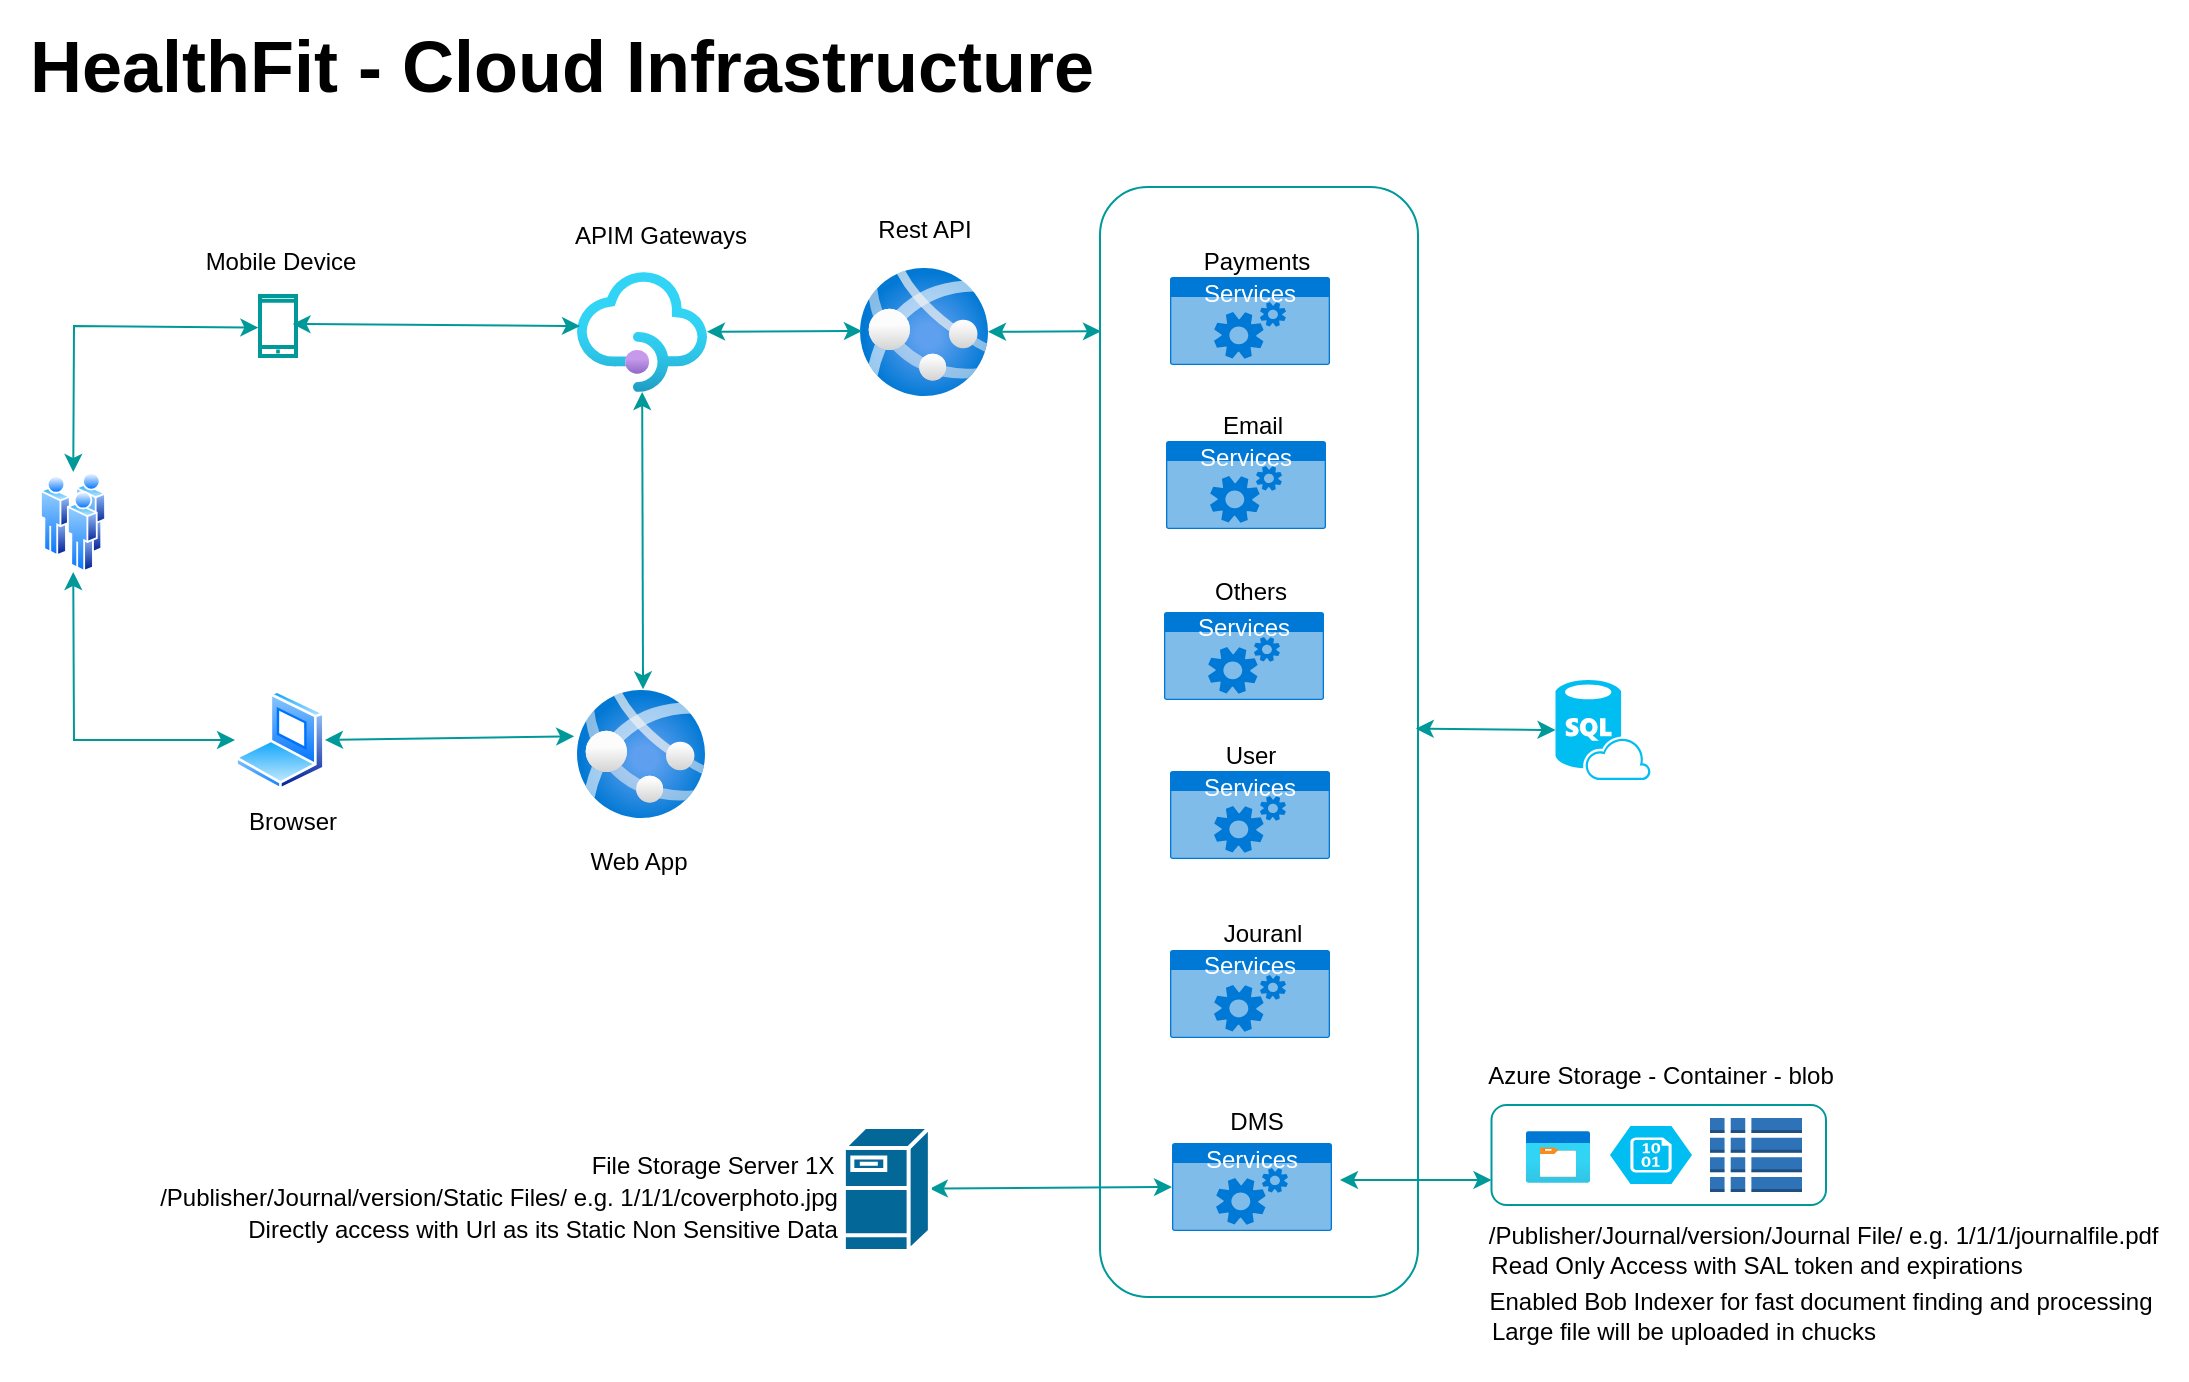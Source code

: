 <mxfile version="21.3.5" type="device">
  <diagram name="Page-1" id="9zt_uhlV35OjN0zecJz6">
    <mxGraphModel dx="1674" dy="764" grid="1" gridSize="10" guides="1" tooltips="1" connect="1" arrows="1" fold="1" page="1" pageScale="1" pageWidth="850" pageHeight="1100" math="0" shadow="0">
      <root>
        <mxCell id="0" />
        <mxCell id="1" parent="0" />
        <mxCell id="bHNSuGKCr-GM2xsOopNB-62" value="" style="endArrow=classic;startArrow=classic;html=1;rounded=0;fillColor=#3399FF;strokeColor=#009999;entryX=0;entryY=0.5;entryDx=0;entryDy=0;" parent="1" source="bHNSuGKCr-GM2xsOopNB-126" target="bHNSuGKCr-GM2xsOopNB-130" edge="1">
          <mxGeometry width="50" height="50" relative="1" as="geometry">
            <mxPoint x="40" y="536" as="sourcePoint" />
            <mxPoint x="80" y="580" as="targetPoint" />
            <Array as="points">
              <mxPoint x="87" y="500" />
            </Array>
          </mxGeometry>
        </mxCell>
        <mxCell id="bHNSuGKCr-GM2xsOopNB-126" value="" style="image;aspect=fixed;perimeter=ellipsePerimeter;html=1;align=center;shadow=0;dashed=0;spacingTop=3;image=img/lib/active_directory/users.svg;strokeColor=#009999;" parent="1" vertex="1">
          <mxGeometry x="70" y="366" width="33" height="50" as="geometry" />
        </mxCell>
        <mxCell id="bHNSuGKCr-GM2xsOopNB-134" value="" style="image;aspect=fixed;html=1;points=[];align=center;fontSize=12;image=img/lib/azure2/compute/App_Services.svg;" parent="1" vertex="1">
          <mxGeometry x="338.5" y="475" width="64" height="64" as="geometry" />
        </mxCell>
        <mxCell id="bHNSuGKCr-GM2xsOopNB-135" value="" style="image;aspect=fixed;html=1;points=[];align=center;fontSize=12;image=img/lib/azure2/compute/App_Services.svg;" parent="1" vertex="1">
          <mxGeometry x="480" y="264" width="64" height="64" as="geometry" />
        </mxCell>
        <mxCell id="bHNSuGKCr-GM2xsOopNB-136" value="" style="image;aspect=fixed;html=1;points=[];align=center;fontSize=12;image=img/lib/azure2/app_services/API_Management_Services.svg;" parent="1" vertex="1">
          <mxGeometry x="338.5" y="266" width="65" height="60" as="geometry" />
        </mxCell>
        <mxCell id="bHNSuGKCr-GM2xsOopNB-129" value="" style="html=1;verticalLabelPosition=bottom;align=center;labelBackgroundColor=#ffffff;verticalAlign=top;strokeWidth=2;strokeColor=#009999;shadow=0;dashed=0;shape=mxgraph.ios7.icons.smartphone;" parent="1" vertex="1">
          <mxGeometry x="180" y="278" width="18" height="30" as="geometry" />
        </mxCell>
        <mxCell id="bHNSuGKCr-GM2xsOopNB-130" value="" style="image;aspect=fixed;perimeter=ellipsePerimeter;html=1;align=center;shadow=0;dashed=0;spacingTop=3;image=img/lib/active_directory/laptop_client.svg;strokeColor=#009999;" parent="1" vertex="1">
          <mxGeometry x="167.5" y="475" width="45" height="50" as="geometry" />
        </mxCell>
        <mxCell id="bHNSuGKCr-GM2xsOopNB-206" value="" style="verticalLabelPosition=bottom;html=1;verticalAlign=top;align=center;strokeColor=none;fillColor=#00BEF2;shape=mxgraph.azure.sql_database_sql_azure;" parent="1" vertex="1">
          <mxGeometry x="827.75" y="470" width="47.5" height="50" as="geometry" />
        </mxCell>
        <mxCell id="XOguo-oPfblvn3olAEpq-1" value="&lt;font style=&quot;font-size: 36px;&quot;&gt;HealthFit - Cloud Infrastructure&lt;/font&gt;" style="text;html=1;strokeColor=none;fillColor=none;align=center;verticalAlign=middle;whiteSpace=wrap;rounded=0;fontStyle=1" parent="1" vertex="1">
          <mxGeometry x="50" y="130" width="561.57" height="65" as="geometry" />
        </mxCell>
        <mxCell id="XOguo-oPfblvn3olAEpq-6" value="" style="endArrow=classic;startArrow=classic;html=1;rounded=0;fillColor=#3399FF;strokeColor=#009999;entryX=-0.045;entryY=0.527;entryDx=0;entryDy=0;entryPerimeter=0;" parent="1" source="bHNSuGKCr-GM2xsOopNB-126" target="bHNSuGKCr-GM2xsOopNB-129" edge="1">
          <mxGeometry width="50" height="50" relative="1" as="geometry">
            <mxPoint x="150" y="322" as="sourcePoint" />
            <mxPoint x="190" y="366" as="targetPoint" />
            <Array as="points">
              <mxPoint x="87" y="293" />
            </Array>
          </mxGeometry>
        </mxCell>
        <mxCell id="XOguo-oPfblvn3olAEpq-7" value="" style="endArrow=classic;startArrow=classic;html=1;rounded=0;fillColor=#3399FF;strokeColor=#009999;exitX=0.904;exitY=0.467;exitDx=0;exitDy=0;exitPerimeter=0;entryX=0.023;entryY=0.45;entryDx=0;entryDy=0;entryPerimeter=0;" parent="1" source="bHNSuGKCr-GM2xsOopNB-129" target="bHNSuGKCr-GM2xsOopNB-136" edge="1">
          <mxGeometry width="50" height="50" relative="1" as="geometry">
            <mxPoint x="160" y="332" as="sourcePoint" />
            <mxPoint x="200" y="376" as="targetPoint" />
            <Array as="points" />
          </mxGeometry>
        </mxCell>
        <mxCell id="XOguo-oPfblvn3olAEpq-8" value="" style="endArrow=classic;startArrow=classic;html=1;rounded=0;fillColor=#3399FF;strokeColor=#009999;entryX=-0.022;entryY=0.361;entryDx=0;entryDy=0;entryPerimeter=0;exitX=1;exitY=0.5;exitDx=0;exitDy=0;" parent="1" source="bHNSuGKCr-GM2xsOopNB-130" target="bHNSuGKCr-GM2xsOopNB-134" edge="1">
          <mxGeometry width="50" height="50" relative="1" as="geometry">
            <mxPoint x="170" y="342" as="sourcePoint" />
            <mxPoint x="210" y="386" as="targetPoint" />
            <Array as="points" />
          </mxGeometry>
        </mxCell>
        <mxCell id="XOguo-oPfblvn3olAEpq-9" value="" style="endArrow=classic;startArrow=classic;html=1;rounded=0;fillColor=#3399FF;strokeColor=#009999;entryX=0.516;entryY=-0.005;entryDx=0;entryDy=0;entryPerimeter=0;" parent="1" source="bHNSuGKCr-GM2xsOopNB-136" target="bHNSuGKCr-GM2xsOopNB-134" edge="1">
          <mxGeometry width="50" height="50" relative="1" as="geometry">
            <mxPoint x="180" y="352" as="sourcePoint" />
            <mxPoint x="220" y="396" as="targetPoint" />
            <Array as="points" />
          </mxGeometry>
        </mxCell>
        <mxCell id="XOguo-oPfblvn3olAEpq-10" value="" style="endArrow=classic;startArrow=classic;html=1;rounded=0;fillColor=#3399FF;strokeColor=#009999;exitX=0.015;exitY=0.492;exitDx=0;exitDy=0;exitPerimeter=0;" parent="1" source="bHNSuGKCr-GM2xsOopNB-135" target="bHNSuGKCr-GM2xsOopNB-136" edge="1">
          <mxGeometry width="50" height="50" relative="1" as="geometry">
            <mxPoint x="190" y="362" as="sourcePoint" />
            <mxPoint x="230" y="406" as="targetPoint" />
            <Array as="points" />
          </mxGeometry>
        </mxCell>
        <mxCell id="XOguo-oPfblvn3olAEpq-27" value="Mobile Device" style="text;html=1;align=center;verticalAlign=middle;resizable=0;points=[];autosize=1;strokeColor=#;fillColor=none;" parent="1" vertex="1">
          <mxGeometry x="140" y="246" width="100" height="30" as="geometry" />
        </mxCell>
        <mxCell id="XOguo-oPfblvn3olAEpq-28" value="Browser" style="text;html=1;align=center;verticalAlign=middle;resizable=0;points=[];autosize=1;strokeColor=#;fillColor=none;" parent="1" vertex="1">
          <mxGeometry x="161" y="526" width="70" height="30" as="geometry" />
        </mxCell>
        <mxCell id="XOguo-oPfblvn3olAEpq-29" value="APIM Gateways" style="text;html=1;align=center;verticalAlign=middle;resizable=0;points=[];autosize=1;strokeColor=#;fillColor=none;" parent="1" vertex="1">
          <mxGeometry x="325" y="233" width="110" height="30" as="geometry" />
        </mxCell>
        <mxCell id="XOguo-oPfblvn3olAEpq-30" value="Web App" style="text;html=1;align=center;verticalAlign=middle;resizable=0;points=[];autosize=1;strokeColor=#;fillColor=none;" parent="1" vertex="1">
          <mxGeometry x="333.5" y="546" width="70" height="30" as="geometry" />
        </mxCell>
        <mxCell id="XOguo-oPfblvn3olAEpq-31" value="Rest API" style="text;html=1;align=center;verticalAlign=middle;resizable=0;points=[];autosize=1;strokeColor=#;fillColor=none;" parent="1" vertex="1">
          <mxGeometry x="477" y="230" width="70" height="30" as="geometry" />
        </mxCell>
        <mxCell id="KuKekF5oROK9fIX61lcE-1" value="" style="group" parent="1" vertex="1" connectable="0">
          <mxGeometry x="600" y="223.5" width="159" height="555" as="geometry" />
        </mxCell>
        <mxCell id="KuKekF5oROK9fIX61lcE-2" value="" style="rounded=1;whiteSpace=wrap;html=1;strokeColor=#009999;" parent="KuKekF5oROK9fIX61lcE-1" vertex="1">
          <mxGeometry width="159" height="555" as="geometry" />
        </mxCell>
        <mxCell id="KuKekF5oROK9fIX61lcE-3" value="Services" style="html=1;whiteSpace=wrap;strokeColor=none;fillColor=#0079D6;labelPosition=center;verticalLabelPosition=middle;verticalAlign=top;align=center;fontSize=12;outlineConnect=0;spacingTop=-6;fontColor=#FFFFFF;sketch=0;shape=mxgraph.sitemap.services;" parent="KuKekF5oROK9fIX61lcE-1" vertex="1">
          <mxGeometry x="35" y="292" width="80" height="44" as="geometry" />
        </mxCell>
        <mxCell id="KuKekF5oROK9fIX61lcE-4" value="Services" style="html=1;whiteSpace=wrap;strokeColor=none;fillColor=#0079D6;labelPosition=center;verticalLabelPosition=middle;verticalAlign=top;align=center;fontSize=12;outlineConnect=0;spacingTop=-6;fontColor=#FFFFFF;sketch=0;shape=mxgraph.sitemap.services;" parent="KuKekF5oROK9fIX61lcE-1" vertex="1">
          <mxGeometry x="35" y="381.5" width="80" height="44" as="geometry" />
        </mxCell>
        <mxCell id="KuKekF5oROK9fIX61lcE-5" value="Services" style="html=1;whiteSpace=wrap;strokeColor=none;fillColor=#0079D6;labelPosition=center;verticalLabelPosition=middle;verticalAlign=top;align=center;fontSize=12;outlineConnect=0;spacingTop=-6;fontColor=#FFFFFF;sketch=0;shape=mxgraph.sitemap.services;" parent="KuKekF5oROK9fIX61lcE-1" vertex="1">
          <mxGeometry x="36" y="478" width="80" height="44" as="geometry" />
        </mxCell>
        <mxCell id="KuKekF5oROK9fIX61lcE-6" value="User" style="text;html=1;align=center;verticalAlign=middle;resizable=0;points=[];autosize=1;strokeColor=#;fillColor=none;" parent="KuKekF5oROK9fIX61lcE-1" vertex="1">
          <mxGeometry x="50" y="269" width="50" height="30" as="geometry" />
        </mxCell>
        <mxCell id="KuKekF5oROK9fIX61lcE-7" value="Jouranl" style="text;html=1;align=center;verticalAlign=middle;resizable=0;points=[];autosize=1;strokeColor=#;fillColor=none;" parent="KuKekF5oROK9fIX61lcE-1" vertex="1">
          <mxGeometry x="51" y="358.5" width="60" height="30" as="geometry" />
        </mxCell>
        <mxCell id="KuKekF5oROK9fIX61lcE-8" value="DMS" style="text;html=1;align=center;verticalAlign=middle;resizable=0;points=[];autosize=1;strokeColor=#;fillColor=none;" parent="KuKekF5oROK9fIX61lcE-1" vertex="1">
          <mxGeometry x="53" y="452" width="50" height="30" as="geometry" />
        </mxCell>
        <mxCell id="KuKekF5oROK9fIX61lcE-9" value="Services" style="html=1;whiteSpace=wrap;strokeColor=none;fillColor=#0079D6;labelPosition=center;verticalLabelPosition=middle;verticalAlign=top;align=center;fontSize=12;outlineConnect=0;spacingTop=-6;fontColor=#FFFFFF;sketch=0;shape=mxgraph.sitemap.services;" parent="KuKekF5oROK9fIX61lcE-1" vertex="1">
          <mxGeometry x="32" y="212.5" width="80" height="44" as="geometry" />
        </mxCell>
        <mxCell id="KuKekF5oROK9fIX61lcE-10" value="Others" style="text;html=1;align=center;verticalAlign=middle;resizable=0;points=[];autosize=1;strokeColor=#;fillColor=none;" parent="KuKekF5oROK9fIX61lcE-1" vertex="1">
          <mxGeometry x="45" y="187.5" width="60" height="30" as="geometry" />
        </mxCell>
        <mxCell id="KuKekF5oROK9fIX61lcE-11" value="Services" style="html=1;whiteSpace=wrap;strokeColor=none;fillColor=#0079D6;labelPosition=center;verticalLabelPosition=middle;verticalAlign=top;align=center;fontSize=12;outlineConnect=0;spacingTop=-6;fontColor=#FFFFFF;sketch=0;shape=mxgraph.sitemap.services;" parent="KuKekF5oROK9fIX61lcE-1" vertex="1">
          <mxGeometry x="33" y="127" width="80" height="44" as="geometry" />
        </mxCell>
        <mxCell id="KuKekF5oROK9fIX61lcE-12" value="Email" style="text;html=1;align=center;verticalAlign=middle;resizable=0;points=[];autosize=1;strokeColor=#;fillColor=none;" parent="KuKekF5oROK9fIX61lcE-1" vertex="1">
          <mxGeometry x="51" y="104" width="50" height="30" as="geometry" />
        </mxCell>
        <mxCell id="KuKekF5oROK9fIX61lcE-13" value="Services" style="html=1;whiteSpace=wrap;strokeColor=none;fillColor=#0079D6;labelPosition=center;verticalLabelPosition=middle;verticalAlign=top;align=center;fontSize=12;outlineConnect=0;spacingTop=-6;fontColor=#FFFFFF;sketch=0;shape=mxgraph.sitemap.services;" parent="KuKekF5oROK9fIX61lcE-1" vertex="1">
          <mxGeometry x="35" y="45" width="80" height="44" as="geometry" />
        </mxCell>
        <mxCell id="KuKekF5oROK9fIX61lcE-14" value="Payments" style="text;html=1;align=center;verticalAlign=middle;resizable=0;points=[];autosize=1;strokeColor=#;fillColor=none;" parent="KuKekF5oROK9fIX61lcE-1" vertex="1">
          <mxGeometry x="38" y="22" width="80" height="30" as="geometry" />
        </mxCell>
        <mxCell id="KuKekF5oROK9fIX61lcE-21" value="" style="endArrow=classic;startArrow=classic;html=1;rounded=0;fillColor=#3399FF;strokeColor=#009999;exitX=0.003;exitY=0.13;exitDx=0;exitDy=0;exitPerimeter=0;" parent="1" source="KuKekF5oROK9fIX61lcE-2" target="bHNSuGKCr-GM2xsOopNB-135" edge="1">
          <mxGeometry width="50" height="50" relative="1" as="geometry">
            <mxPoint x="567" y="366" as="sourcePoint" />
            <mxPoint x="490" y="367" as="targetPoint" />
            <Array as="points" />
          </mxGeometry>
        </mxCell>
        <mxCell id="KuKekF5oROK9fIX61lcE-22" value="" style="endArrow=classic;startArrow=classic;html=1;rounded=0;fillColor=#3399FF;strokeColor=#009999;exitX=0;exitY=0.5;exitDx=0;exitDy=0;exitPerimeter=0;entryX=0.993;entryY=0.488;entryDx=0;entryDy=0;entryPerimeter=0;" parent="1" source="bHNSuGKCr-GM2xsOopNB-206" target="KuKekF5oROK9fIX61lcE-2" edge="1">
          <mxGeometry width="50" height="50" relative="1" as="geometry">
            <mxPoint x="907" y="430" as="sourcePoint" />
            <mxPoint x="830" y="431" as="targetPoint" />
            <Array as="points" />
          </mxGeometry>
        </mxCell>
        <mxCell id="KuKekF5oROK9fIX61lcE-23" value="" style="endArrow=classic;startArrow=classic;html=1;rounded=0;fillColor=#3399FF;strokeColor=#009999;exitX=0;exitY=0.5;exitDx=0;exitDy=0;exitPerimeter=0;" parent="1" source="KuKekF5oROK9fIX61lcE-5" target="bHNSuGKCr-GM2xsOopNB-139" edge="1">
          <mxGeometry width="50" height="50" relative="1" as="geometry">
            <mxPoint x="510" y="621" as="sourcePoint" />
            <mxPoint x="440" y="620" as="targetPoint" />
            <Array as="points" />
          </mxGeometry>
        </mxCell>
        <mxCell id="KuKekF5oROK9fIX61lcE-24" value="" style="group" parent="1" vertex="1" connectable="0">
          <mxGeometry x="780" y="652.5" width="362.75" height="167.5" as="geometry" />
        </mxCell>
        <mxCell id="bHNSuGKCr-GM2xsOopNB-157" value="Enabled Bob Indexer for fast document finding and processing" style="text;html=1;align=center;verticalAlign=middle;resizable=0;points=[];autosize=1;strokeColor=#;fillColor=none;" parent="KuKekF5oROK9fIX61lcE-24" vertex="1">
          <mxGeometry y="113" width="360" height="30" as="geometry" />
        </mxCell>
        <mxCell id="bHNSuGKCr-GM2xsOopNB-149" value="/Publisher/Journal/version/Journal File/ e.g. 1/1/1/journalfile.pdf&amp;nbsp;" style="text;html=1;align=center;verticalAlign=middle;resizable=0;points=[];autosize=1;strokeColor=#;fillColor=none;" parent="KuKekF5oROK9fIX61lcE-24" vertex="1">
          <mxGeometry x="2.75" y="80" width="360" height="30" as="geometry" />
        </mxCell>
        <mxCell id="bHNSuGKCr-GM2xsOopNB-151" value="Read Only Access with SAL token and expirations" style="text;html=1;align=center;verticalAlign=middle;resizable=0;points=[];autosize=1;strokeColor=#;fillColor=none;" parent="KuKekF5oROK9fIX61lcE-24" vertex="1">
          <mxGeometry x="2.75" y="95.75" width="290" height="30" as="geometry" />
        </mxCell>
        <mxCell id="bHNSuGKCr-GM2xsOopNB-185" value="Azure Storage - Container - blob" style="text;html=1;align=center;verticalAlign=middle;resizable=0;points=[];autosize=1;strokeColor=#;fillColor=none;" parent="KuKekF5oROK9fIX61lcE-24" vertex="1">
          <mxGeometry width="200" height="30" as="geometry" />
        </mxCell>
        <mxCell id="XOguo-oPfblvn3olAEpq-25" value="" style="group" parent="KuKekF5oROK9fIX61lcE-24" vertex="1" connectable="0">
          <mxGeometry x="15.75" y="30" width="167.25" height="50" as="geometry" />
        </mxCell>
        <mxCell id="bHNSuGKCr-GM2xsOopNB-152" value="" style="rounded=1;whiteSpace=wrap;html=1;strokeColor=#009999;" parent="XOguo-oPfblvn3olAEpq-25" vertex="1">
          <mxGeometry width="167.25" height="50" as="geometry" />
        </mxCell>
        <mxCell id="XOguo-oPfblvn3olAEpq-22" value="" style="image;aspect=fixed;html=1;points=[];align=center;fontSize=12;image=img/lib/azure2/general/Storage_Container.svg;" parent="XOguo-oPfblvn3olAEpq-25" vertex="1">
          <mxGeometry x="17.25" y="13" width="32" height="26" as="geometry" />
        </mxCell>
        <mxCell id="XOguo-oPfblvn3olAEpq-23" value="" style="verticalLabelPosition=bottom;html=1;verticalAlign=top;align=center;strokeColor=none;fillColor=#00BEF2;shape=mxgraph.azure.storage_blob;" parent="XOguo-oPfblvn3olAEpq-25" vertex="1">
          <mxGeometry x="59.25" y="10.5" width="41" height="29" as="geometry" />
        </mxCell>
        <mxCell id="XOguo-oPfblvn3olAEpq-24" value="" style="outlineConnect=0;dashed=0;verticalLabelPosition=bottom;verticalAlign=top;align=center;html=1;shape=mxgraph.aws3.global_secondary_index;fillColor=#2E73B8;gradientColor=none;" parent="XOguo-oPfblvn3olAEpq-25" vertex="1">
          <mxGeometry x="109.25" y="6.5" width="46" height="37" as="geometry" />
        </mxCell>
        <mxCell id="5ZlM1oaONODhOTickGu2-1" value="Large file will be uploaded in chucks" style="text;html=1;strokeColor=none;fillColor=none;align=center;verticalAlign=middle;whiteSpace=wrap;rounded=0;" vertex="1" parent="KuKekF5oROK9fIX61lcE-24">
          <mxGeometry y="128.5" width="224" height="30" as="geometry" />
        </mxCell>
        <mxCell id="KuKekF5oROK9fIX61lcE-25" value="" style="endArrow=classic;startArrow=classic;html=1;rounded=0;fillColor=#3399FF;strokeColor=#009999;entryX=0;entryY=0.75;entryDx=0;entryDy=0;" parent="1" target="bHNSuGKCr-GM2xsOopNB-152" edge="1">
          <mxGeometry width="50" height="50" relative="1" as="geometry">
            <mxPoint x="720" y="720" as="sourcePoint" />
            <mxPoint x="538" y="734" as="targetPoint" />
            <Array as="points" />
          </mxGeometry>
        </mxCell>
        <mxCell id="KuKekF5oROK9fIX61lcE-26" value="" style="group" parent="1" vertex="1" connectable="0">
          <mxGeometry x="119.0" y="693.5" width="395.93" height="66.5" as="geometry" />
        </mxCell>
        <mxCell id="bHNSuGKCr-GM2xsOopNB-137" value="File Storage Server 1X" style="text;html=1;align=center;verticalAlign=middle;resizable=0;points=[];autosize=1;strokeColor=#;fillColor=none;" parent="KuKekF5oROK9fIX61lcE-26" vertex="1">
          <mxGeometry x="217" y="4.5" width="140" height="30" as="geometry" />
        </mxCell>
        <mxCell id="bHNSuGKCr-GM2xsOopNB-138" value="Directly access with Url as its Static Non Sensitive Data" style="text;html=1;align=center;verticalAlign=middle;resizable=0;points=[];autosize=1;strokeColor=#;fillColor=none;" parent="KuKekF5oROK9fIX61lcE-26" vertex="1">
          <mxGeometry x="42" y="36.5" width="320" height="30" as="geometry" />
        </mxCell>
        <mxCell id="bHNSuGKCr-GM2xsOopNB-139" value="" style="shape=mxgraph.cisco.servers.fileserver;html=1;pointerEvents=1;dashed=0;fillColor=#036897;strokeColor=#ffffff;strokeWidth=2;verticalLabelPosition=bottom;verticalAlign=top;align=center;outlineConnect=0;" parent="KuKekF5oROK9fIX61lcE-26" vertex="1">
          <mxGeometry x="352.93" width="43" height="62" as="geometry" />
        </mxCell>
        <mxCell id="bHNSuGKCr-GM2xsOopNB-140" value="/Publisher/Journal/version/Static Files/ e.g. 1/1/1/coverphoto.jpg" style="text;html=1;align=center;verticalAlign=middle;resizable=0;points=[];autosize=1;strokeColor=#;fillColor=none;" parent="KuKekF5oROK9fIX61lcE-26" vertex="1">
          <mxGeometry y="20.5" width="360" height="30" as="geometry" />
        </mxCell>
      </root>
    </mxGraphModel>
  </diagram>
</mxfile>
